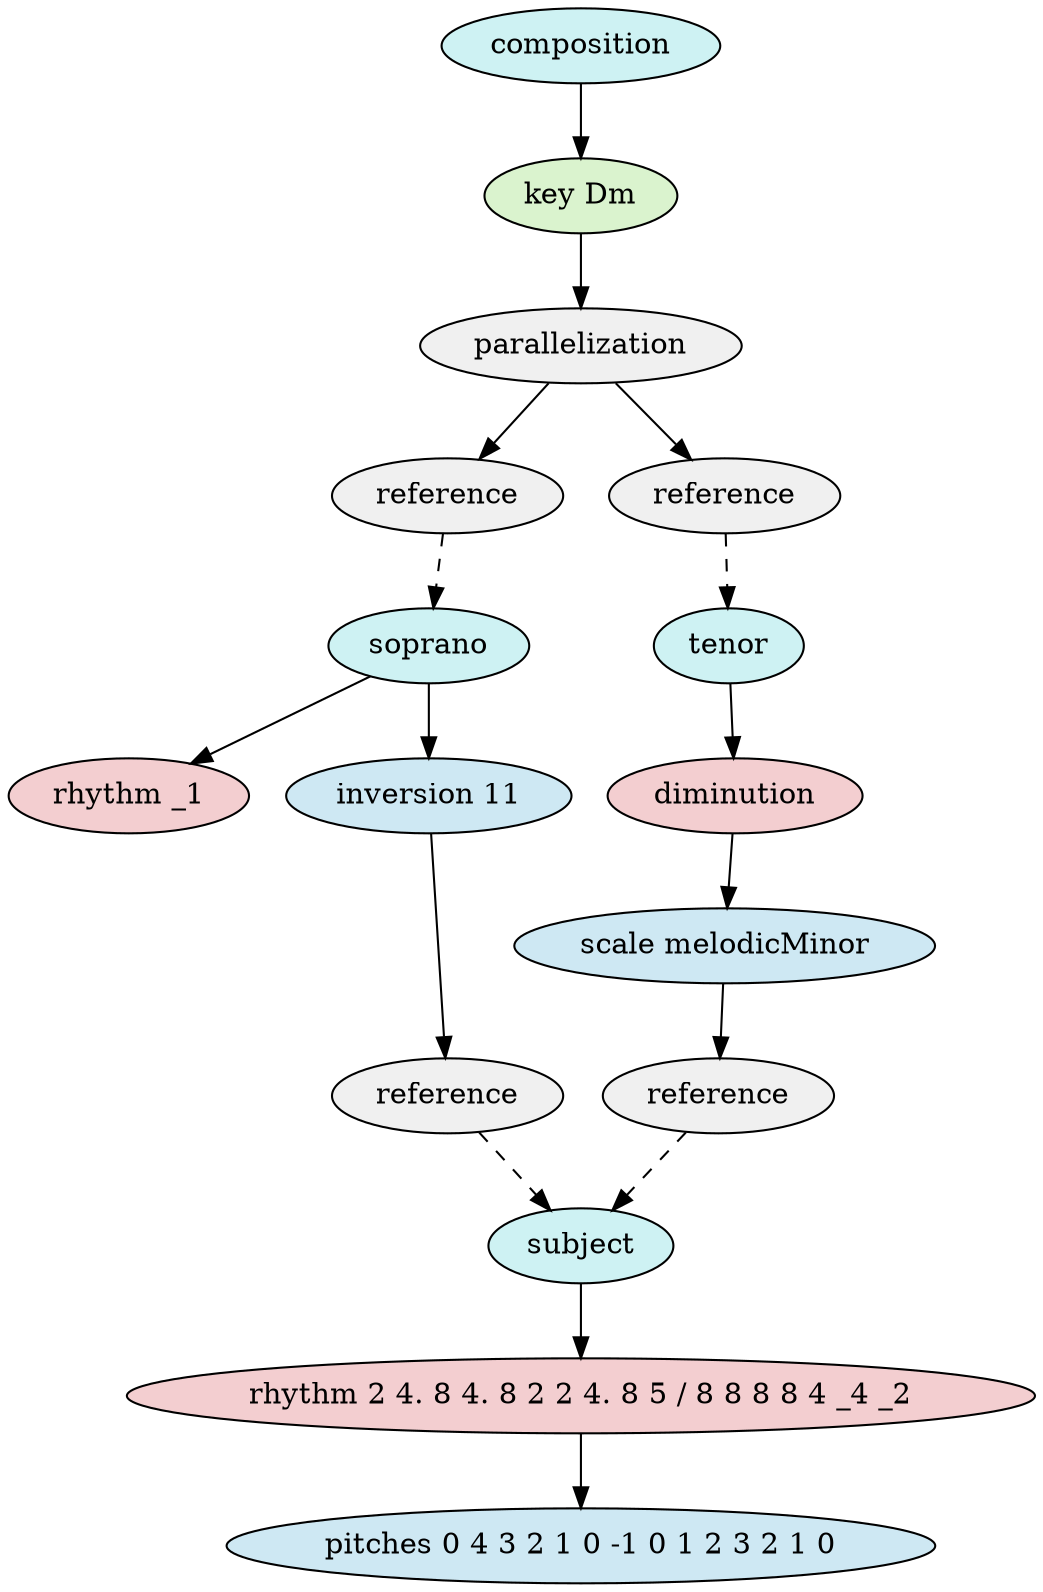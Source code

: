 digraph compositionModel {
    graph [ordering="out"];
    n0 [fillcolor="#cef2f3",style="filled",label="composition"];
    n1 [fillcolor="#daf3ce",style="filled",label="key Dm"];
    n0 -> n1;
    n2 [fillcolor="#f0f0f0",style="filled",label="parallelization"];
    n1 -> n2;
    n3 [fillcolor="#f0f0f0",style="filled",label="reference"];
    n2 -> n3;
    n4 [fillcolor="#f0f0f0",style="filled",label="reference"];
    n2 -> n4;
    n5 [fillcolor="#cef2f3",style="filled",label="soprano"];
    n6 [fillcolor="#f3ced0",style="filled",label="rhythm _1"];
    n5 -> n6;
    n7 [fillcolor="#cee8f3",style="filled",label="inversion 11"];
    n5 -> n7;
    n8 [fillcolor="#f0f0f0",style="filled",label="reference"];
    n7 -> n8;
    n9 [fillcolor="#cef2f3",style="filled",label="tenor"];
    n10 [fillcolor="#f3ced0",style="filled",label="diminution"];
    n9 -> n10;
    n11 [fillcolor="#cee8f3",style="filled",label="scale melodicMinor"];
    n10 -> n11;
    n12 [fillcolor="#f0f0f0",style="filled",label="reference"];
    n11 -> n12;
    n13 [fillcolor="#cef2f3",style="filled",label="subject"];
    n14 [fillcolor="#f3ced0",style="filled",label="rhythm 2 4. 8 4. 8 2 2 4. 8 5 / 8 8 8 8 4 _4 _2"];
    n13 -> n14;
    n15 [fillcolor="#cee8f3",style="filled",label="pitches 0 4 3 2 1 0 -1 0 1 2 3 2 1 0"];
    n14 -> n15;
    n3 -> n5 [style="dashed"];
    n4 -> n9 [style="dashed"];
    n8 -> n13 [style="dashed"];
    n12 -> n13 [style="dashed"];
}